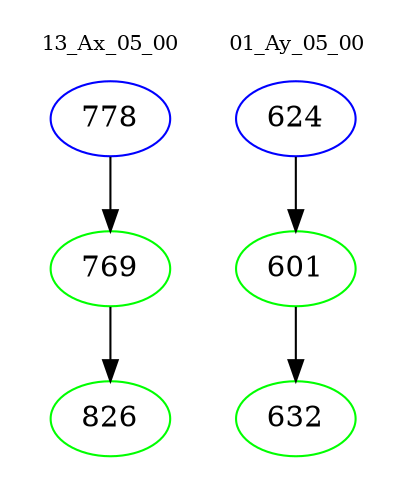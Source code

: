 digraph{
subgraph cluster_0 {
color = white
label = "13_Ax_05_00";
fontsize=10;
T0_778 [label="778", color="blue"]
T0_778 -> T0_769 [color="black"]
T0_769 [label="769", color="green"]
T0_769 -> T0_826 [color="black"]
T0_826 [label="826", color="green"]
}
subgraph cluster_1 {
color = white
label = "01_Ay_05_00";
fontsize=10;
T1_624 [label="624", color="blue"]
T1_624 -> T1_601 [color="black"]
T1_601 [label="601", color="green"]
T1_601 -> T1_632 [color="black"]
T1_632 [label="632", color="green"]
}
}
